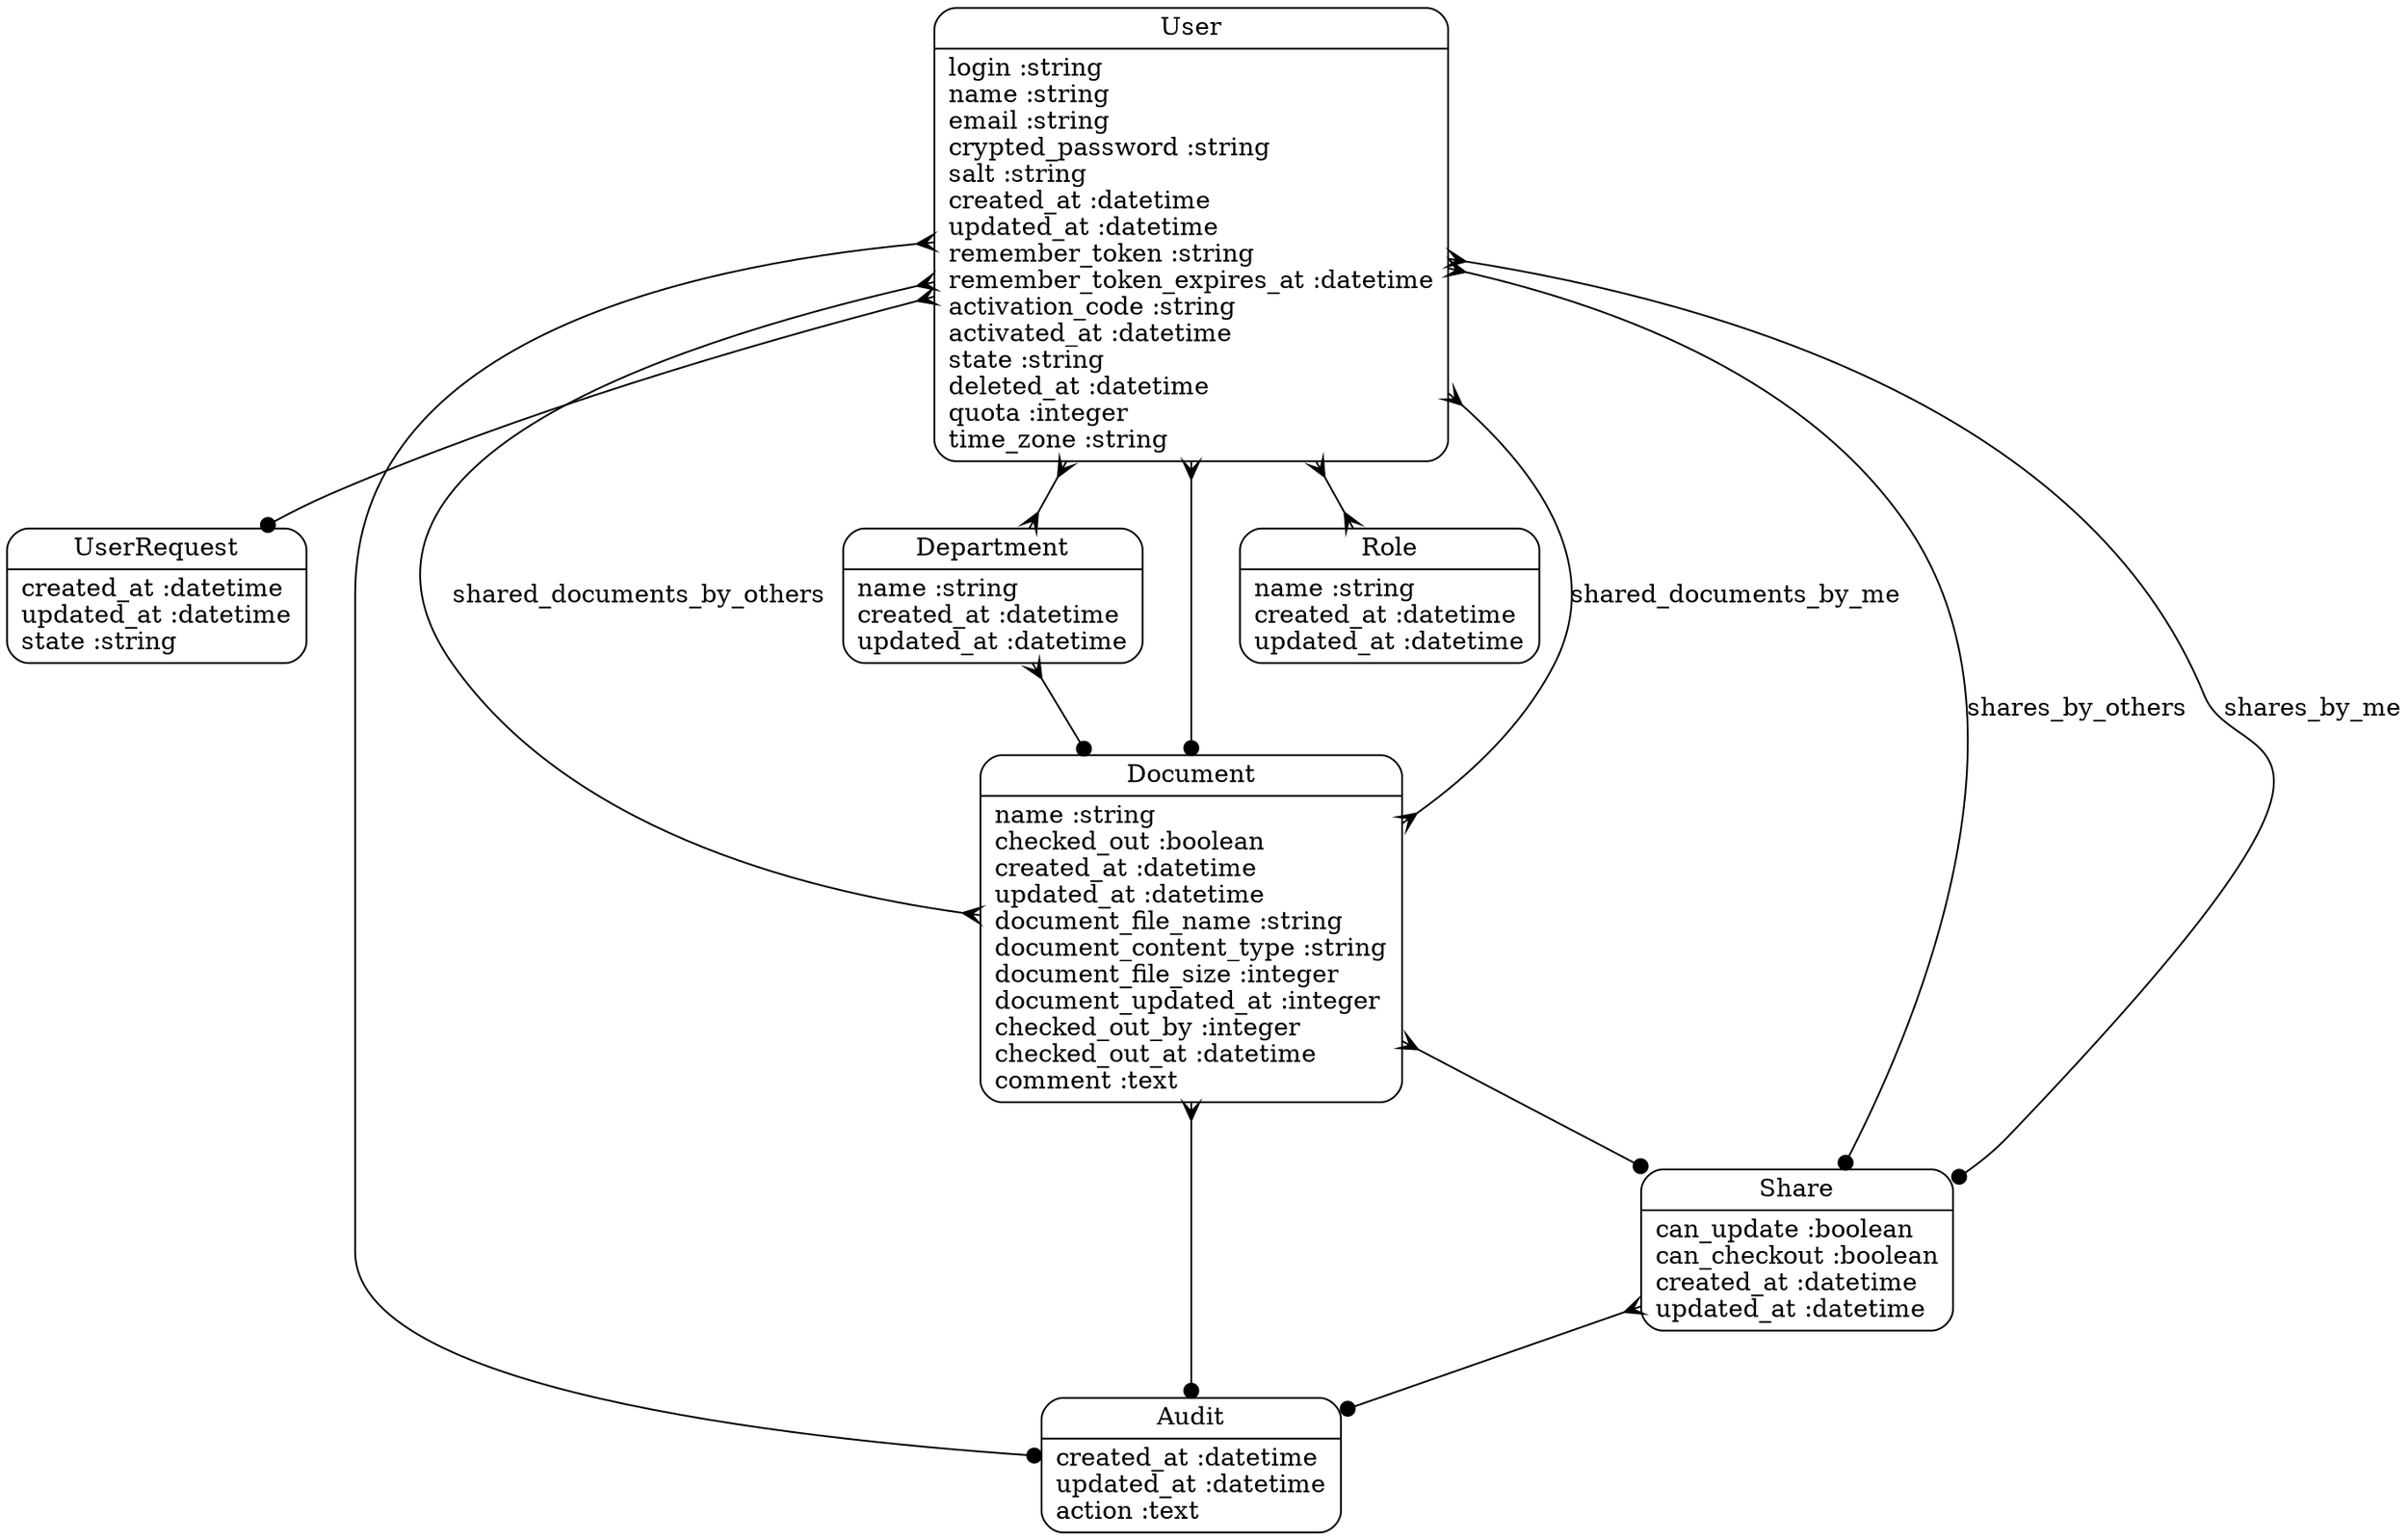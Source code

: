 digraph models_diagram {
	graph[overlap=false, splines=true]
	"User" [shape=Mrecord, label="{User|login :string\lname :string\lemail :string\lcrypted_password :string\lsalt :string\lcreated_at :datetime\lupdated_at :datetime\lremember_token :string\lremember_token_expires_at :datetime\lactivation_code :string\lactivated_at :datetime\lstate :string\ldeleted_at :datetime\lquota :integer\ltime_zone :string\l}"]
	"UserRequest" [shape=Mrecord, label="{UserRequest|created_at :datetime\lupdated_at :datetime\lstate :string\l}"]
	"Department" [shape=Mrecord, label="{Department|name :string\lcreated_at :datetime\lupdated_at :datetime\l}"]
	"Document" [shape=Mrecord, label="{Document|name :string\lchecked_out :boolean\lcreated_at :datetime\lupdated_at :datetime\ldocument_file_name :string\ldocument_content_type :string\ldocument_file_size :integer\ldocument_updated_at :integer\lchecked_out_by :integer\lchecked_out_at :datetime\lcomment :text\l}"]
	"Role" [shape=Mrecord, label="{Role|name :string\lcreated_at :datetime\lupdated_at :datetime\l}"]
	"Audit" [shape=Mrecord, label="{Audit|created_at :datetime\lupdated_at :datetime\laction :text\l}"]
	"Share" [shape=Mrecord, label="{Share|can_update :boolean\lcan_checkout :boolean\lcreated_at :datetime\lupdated_at :datetime\l}"]
	"User" -> "Audit" [arrowtail=crow, arrowhead=dot, dir=both]
	"User" -> "Document" [arrowtail=crow, arrowhead=dot, dir=both]
	"User" -> "Share" [label="shares_by_me", arrowtail=crow, arrowhead=dot, dir=both]
	"User" -> "Share" [label="shares_by_others", arrowtail=crow, arrowhead=dot, dir=both]
	"User" -> "Role" [arrowtail=crow, arrowhead=crow, dir=both]
	"User" -> "Document" [label="shared_documents_by_me", arrowtail=crow, arrowhead=crow, dir=both]
	"User" -> "Department" [arrowtail=crow, arrowhead=crow, dir=both]
	"User" -> "Document" [label="shared_documents_by_others", arrowtail=crow, arrowhead=crow, dir=both]
	"User" -> "UserRequest" [arrowtail=crow, arrowhead=dot, dir=both]
	"Department" -> "Document" [arrowtail=crow, arrowhead=dot, dir=both]
	"Document" -> "Audit" [arrowtail=crow, arrowhead=dot, dir=both]
	"Document" -> "Share" [arrowtail=crow, arrowhead=dot, dir=both]
	"Share" -> "Audit" [arrowtail=crow, arrowhead=dot, dir=both]
}
